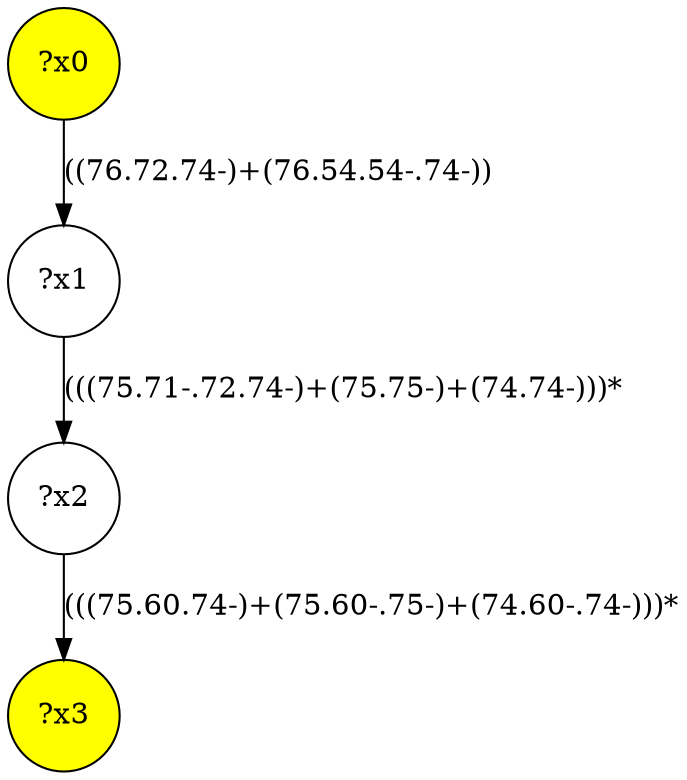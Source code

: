 digraph g {
	x0 [fillcolor="yellow", style="filled," shape=circle, label="?x0"];
	x3 [fillcolor="yellow", style="filled," shape=circle, label="?x3"];
	x1 [shape=circle, label="?x1"];
	x0 -> x1 [label="((76.72.74-)+(76.54.54-.74-))"];
	x2 [shape=circle, label="?x2"];
	x1 -> x2 [label="(((75.71-.72.74-)+(75.75-)+(74.74-)))*"];
	x2 -> x3 [label="(((75.60.74-)+(75.60-.75-)+(74.60-.74-)))*"];
}

